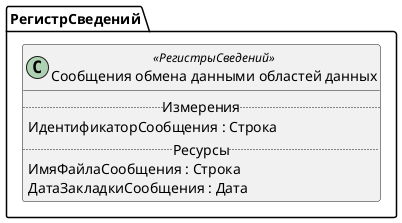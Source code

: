 ﻿@startuml СообщенияОбменаДаннымиОбластейДанных
'!include templates.wsd
'..\include templates.wsd
class РегистрСведений.СообщенияОбменаДаннымиОбластейДанных as "Сообщения обмена данными областей данных" <<РегистрыСведений>>
{
..Измерения..
ИдентификаторСообщения : Строка
..Ресурсы..
ИмяФайлаСообщения : Строка
ДатаЗакладкиСообщения : Дата
}
@enduml
